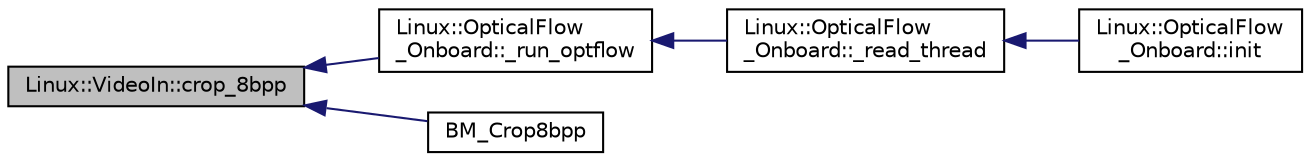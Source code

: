 digraph "Linux::VideoIn::crop_8bpp"
{
 // INTERACTIVE_SVG=YES
  edge [fontname="Helvetica",fontsize="10",labelfontname="Helvetica",labelfontsize="10"];
  node [fontname="Helvetica",fontsize="10",shape=record];
  rankdir="LR";
  Node1 [label="Linux::VideoIn::crop_8bpp",height=0.2,width=0.4,color="black", fillcolor="grey75", style="filled", fontcolor="black"];
  Node1 -> Node2 [dir="back",color="midnightblue",fontsize="10",style="solid",fontname="Helvetica"];
  Node2 [label="Linux::OpticalFlow\l_Onboard::_run_optflow",height=0.2,width=0.4,color="black", fillcolor="white", style="filled",URL="$classLinux_1_1OpticalFlow__Onboard.html#aff46a025f23d664c1cdf67d3c7f3d49a"];
  Node2 -> Node3 [dir="back",color="midnightblue",fontsize="10",style="solid",fontname="Helvetica"];
  Node3 [label="Linux::OpticalFlow\l_Onboard::_read_thread",height=0.2,width=0.4,color="black", fillcolor="white", style="filled",URL="$classLinux_1_1OpticalFlow__Onboard.html#a2cf8901eba7c113402917f527aec8b0b"];
  Node3 -> Node4 [dir="back",color="midnightblue",fontsize="10",style="solid",fontname="Helvetica"];
  Node4 [label="Linux::OpticalFlow\l_Onboard::init",height=0.2,width=0.4,color="black", fillcolor="white", style="filled",URL="$classLinux_1_1OpticalFlow__Onboard.html#ab2fc6a6c90f95deb9f727348c2efdead"];
  Node1 -> Node5 [dir="back",color="midnightblue",fontsize="10",style="solid",fontname="Helvetica"];
  Node5 [label="BM_Crop8bpp",height=0.2,width=0.4,color="black", fillcolor="white", style="filled",URL="$benchmark__videoin_8cpp.html#acb643631b8896f86f1e4c09b4ffddad4"];
}
